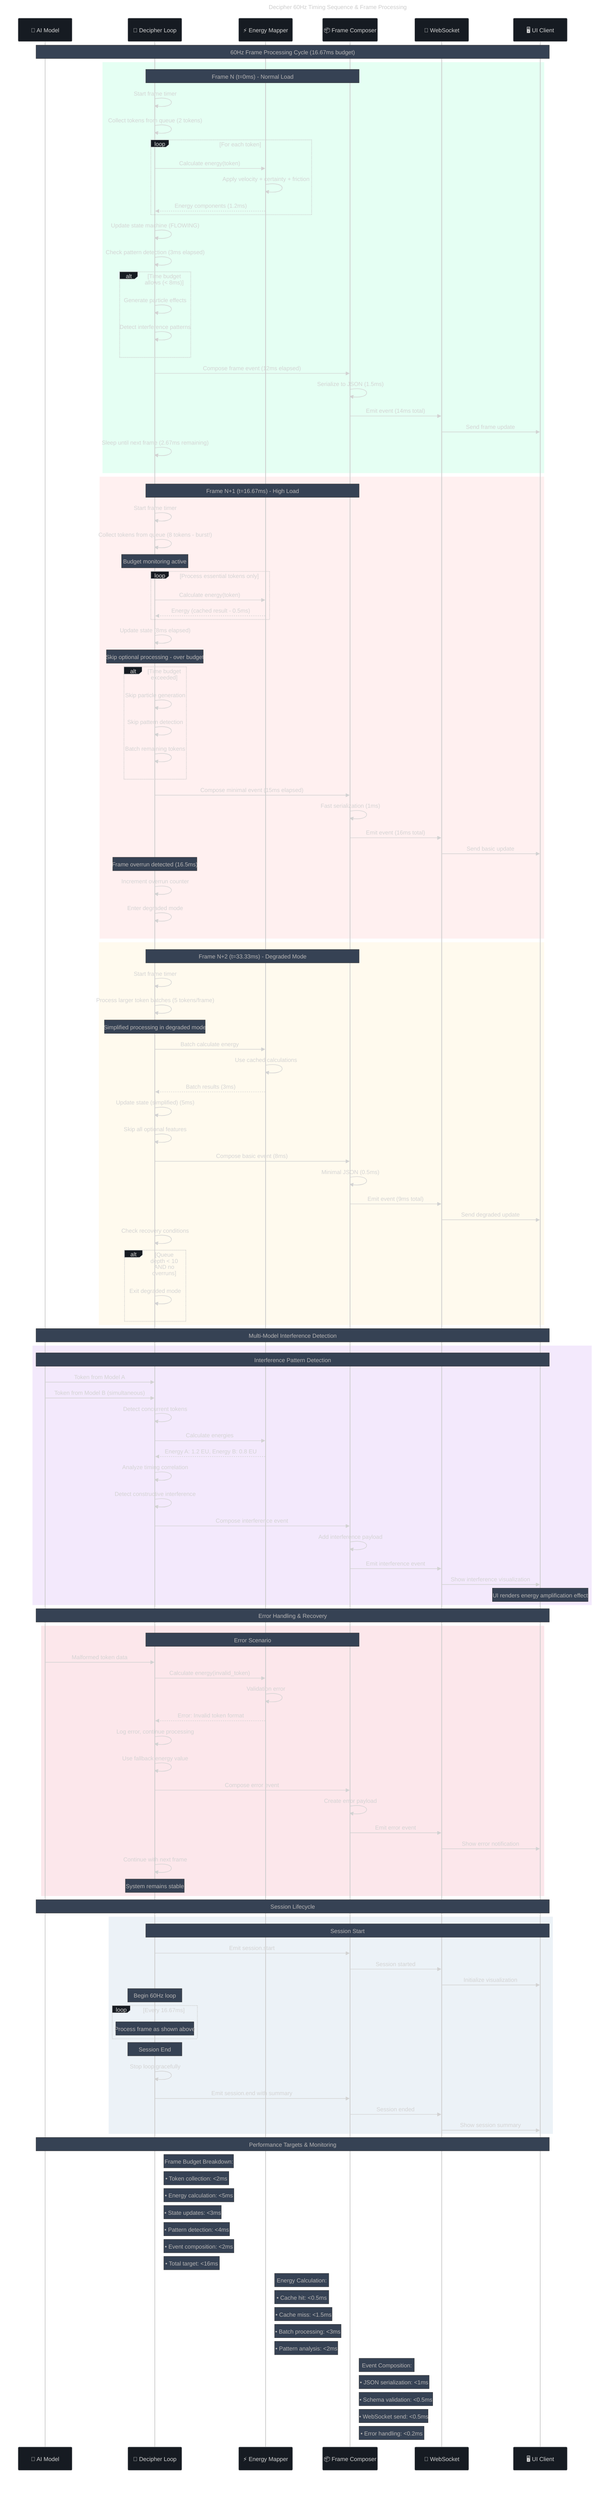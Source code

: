 ---
title: "Decipher 60Hz Timing Sequence & Frame Processing"
config:
  theme: dark
  themeVariables:
    primaryColor: "#00ff88"
    primaryTextColor: "#ffffff"
    primaryBorderColor: "#27ae60"
    lineColor: "#61dafb"
    secondaryColor: "#ff6b6b"
    tertiaryColor: "#feca57"
    background: "#0d1117"
    mainBkg: "#161b22"
    secondBkg: "#21262d"
---

sequenceDiagram
    participant M as 🤖 AI Model
    participant D as 🧠 Decipher Loop
    participant EM as ⚡ Energy Mapper
    participant FC as 📦 Frame Composer
    participant WS as 🔌 WebSocket
    participant UI as 🖥️ UI Client

    Note over M,UI: 60Hz Frame Processing Cycle (16.67ms budget)
    
    rect rgb(0, 255, 136, 0.1)
        Note over D,FC: Frame N (t=0ms) - Normal Load
        
        D->>D: Start frame timer
        D->>D: Collect tokens from queue (2 tokens)
        
        loop For each token
            D->>EM: Calculate energy(token)
            EM->>EM: Apply velocity + certainty + friction
            EM-->>D: Energy components (1.2ms)
        end
        
        D->>D: Update state machine (FLOWING)
        D->>D: Check pattern detection (3ms elapsed)
        
        alt Time budget allows (< 8ms)
            D->>D: Generate particle effects
            D->>D: Detect interference patterns
        end
        
        D->>FC: Compose frame event (12ms elapsed)
        FC->>FC: Serialize to JSON (1.5ms)
        FC->>WS: Emit event (14ms total)
        WS->>UI: Send frame update
        
        D->>D: Sleep until next frame (2.67ms remaining)
    end
    
    rect rgb(255, 107, 107, 0.1)
        Note over D,FC: Frame N+1 (t=16.67ms) - High Load
        
        D->>D: Start frame timer
        D->>D: Collect tokens from queue (8 tokens - burst!)
        
        Note over D: Budget monitoring active
        
        loop Process essential tokens only
            D->>EM: Calculate energy(token)
            EM-->>D: Energy (cached result - 0.5ms)
        end
        
        D->>D: Update state (8ms elapsed)
        
        Note over D: Skip optional processing - over budget
        alt Time budget exceeded
            D->>D: Skip particle generation
            D->>D: Skip pattern detection
            D->>D: Batch remaining tokens
        end
        
        D->>FC: Compose minimal event (15ms elapsed)
        FC->>FC: Fast serialization (1ms)
        FC->>WS: Emit event (16ms total)
        WS->>UI: Send basic update
        
        Note over D: Frame overrun detected (16.5ms)
        D->>D: Increment overrun counter
        D->>D: Enter degraded mode
    end
    
    rect rgb(254, 202, 87, 0.1)
        Note over D,FC: Frame N+2 (t=33.33ms) - Degraded Mode
        
        D->>D: Start frame timer
        D->>D: Process larger token batches (5 tokens/frame)
        
        Note over D: Simplified processing in degraded mode
        
        D->>EM: Batch calculate energy
        EM->>EM: Use cached calculations
        EM-->>D: Batch results (3ms)
        
        D->>D: Update state (simplified) (5ms)
        D->>D: Skip all optional features
        
        D->>FC: Compose basic event (8ms)
        FC->>FC: Minimal JSON (0.5ms)
        FC->>WS: Emit event (9ms total)
        WS->>UI: Send degraded update
        
        D->>D: Check recovery conditions
        
        alt Queue depth < 10 AND no overruns
            D->>D: Exit degraded mode
        end
    end
    
    Note over M,UI: Multi-Model Interference Detection
    
    rect rgb(138, 43, 226, 0.1)
        Note over M,UI: Interference Pattern Detection
        
        M->>D: Token from Model A
        M->>D: Token from Model B (simultaneous)
        
        D->>D: Detect concurrent tokens
        D->>EM: Calculate energies
        EM-->>D: Energy A: 1.2 EU, Energy B: 0.8 EU
        
        D->>D: Analyze timing correlation
        D->>D: Detect constructive interference
        
        D->>FC: Compose interference event
        FC->>FC: Add interference payload
        FC->>WS: Emit interference event
        WS->>UI: Show interference visualization
        
        Note over UI: UI renders energy amplification effect
    end
    
    Note over M,UI: Error Handling & Recovery
    
    rect rgb(220, 20, 60, 0.1)
        Note over D,FC: Error Scenario
        
        M->>D: Malformed token data
        D->>EM: Calculate energy(invalid_token)
        EM->>EM: Validation error
        EM-->>D: Error: Invalid token format
        
        D->>D: Log error, continue processing
        D->>D: Use fallback energy value
        
        D->>FC: Compose error event
        FC->>FC: Create error payload
        FC->>WS: Emit error event
        WS->>UI: Show error notification
        
        D->>D: Continue with next frame
        Note over D: System remains stable
    end
    
    Note over M,UI: Session Lifecycle
    
    rect rgb(70, 130, 180, 0.1)
        Note over D,UI: Session Start
        
        D->>FC: Emit session.start
        FC->>WS: Session started
        WS->>UI: Initialize visualization
        
        Note over D: Begin 60Hz loop
        
        loop Every 16.67ms
            Note over D: Process frame as shown above
        end
        
        Note over D: Session End
        
        D->>D: Stop loop gracefully
        D->>FC: Emit session.end with summary
        FC->>WS: Session ended
        WS->>UI: Show session summary
    end
    
    Note over M,UI: Performance Targets & Monitoring
    
    Note right of D: Frame Budget Breakdown:
    Note right of D: • Token collection: <2ms
    Note right of D: • Energy calculation: <5ms
    Note right of D: • State updates: <3ms
    Note right of D: • Pattern detection: <4ms
    Note right of D: • Event composition: <2ms
    Note right of D: • Total target: <16ms
    
    Note right of EM: Energy Calculation:
    Note right of EM: • Cache hit: <0.5ms
    Note right of EM: • Cache miss: <1.5ms
    Note right of EM: • Batch processing: <3ms
    Note right of EM: • Pattern analysis: <2ms
    
    Note right of FC: Event Composition:
    Note right of FC: • JSON serialization: <1ms
    Note right of FC: • Schema validation: <0.5ms
    Note right of FC: • WebSocket send: <0.5ms
    Note right of FC: • Error handling: <0.2ms